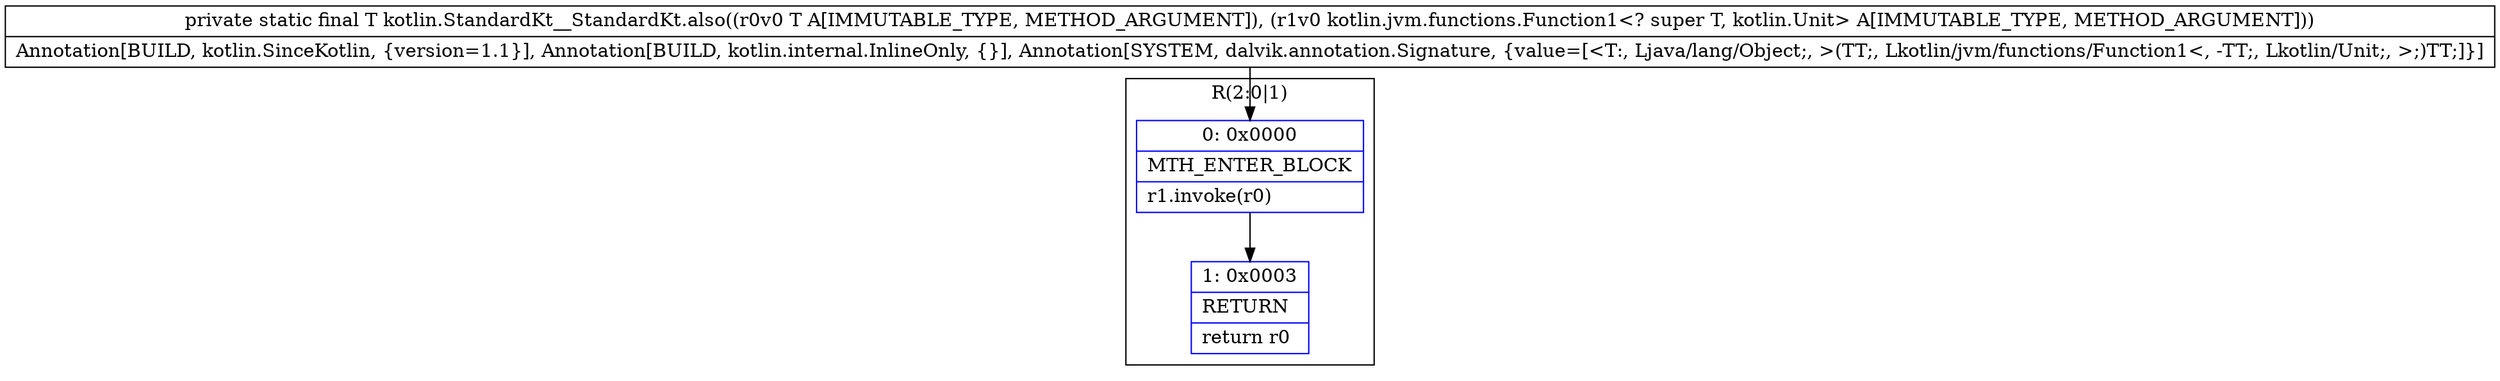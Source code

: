 digraph "CFG forkotlin.StandardKt__StandardKt.also(Ljava\/lang\/Object;Lkotlin\/jvm\/functions\/Function1;)Ljava\/lang\/Object;" {
subgraph cluster_Region_555386857 {
label = "R(2:0|1)";
node [shape=record,color=blue];
Node_0 [shape=record,label="{0\:\ 0x0000|MTH_ENTER_BLOCK\l|r1.invoke(r0)\l}"];
Node_1 [shape=record,label="{1\:\ 0x0003|RETURN\l|return r0\l}"];
}
MethodNode[shape=record,label="{private static final T kotlin.StandardKt__StandardKt.also((r0v0 T A[IMMUTABLE_TYPE, METHOD_ARGUMENT]), (r1v0 kotlin.jvm.functions.Function1\<? super T, kotlin.Unit\> A[IMMUTABLE_TYPE, METHOD_ARGUMENT]))  | Annotation[BUILD, kotlin.SinceKotlin, \{version=1.1\}], Annotation[BUILD, kotlin.internal.InlineOnly, \{\}], Annotation[SYSTEM, dalvik.annotation.Signature, \{value=[\<T:, Ljava\/lang\/Object;, \>(TT;, Lkotlin\/jvm\/functions\/Function1\<, \-TT;, Lkotlin\/Unit;, \>;)TT;]\}]\l}"];
MethodNode -> Node_0;
Node_0 -> Node_1;
}

